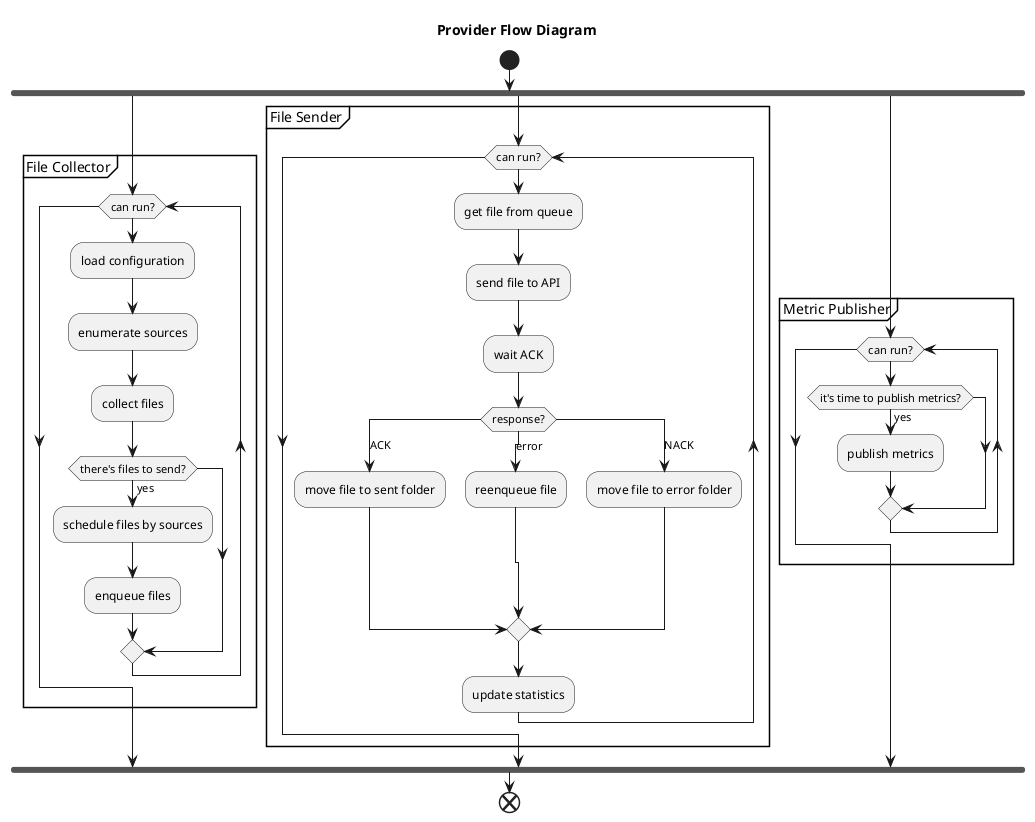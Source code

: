 @startuml provider-flow

title "Provider Flow Diagram"

start

fork
    group File Collector
    while (can run?)
        :load configuration;
        :enumerate sources;
        :collect files;
        if (there's files to send?) then (yes)
            :schedule files by sources;
            :enqueue files;                   
        endif
    endwhile
    end group

fork again
    group File Sender
    while (can run?)        
        :get file from queue;
        :send file to API;
        :wait ACK;
        switch (response?)
            case (ACK)
                :move file to sent folder;
            case (error)
                :reenqueue file;
            case (NACK)
                :move file to error folder;
        endswitch
        :update statistics;
       
    endwhile
    end group

fork again
    group Metric Publisher
        while (can run?)
            if (it's time to publish metrics?) then (yes)
                :publish metrics;
            endif
        endwhile
    end group

end fork

end
@enduml